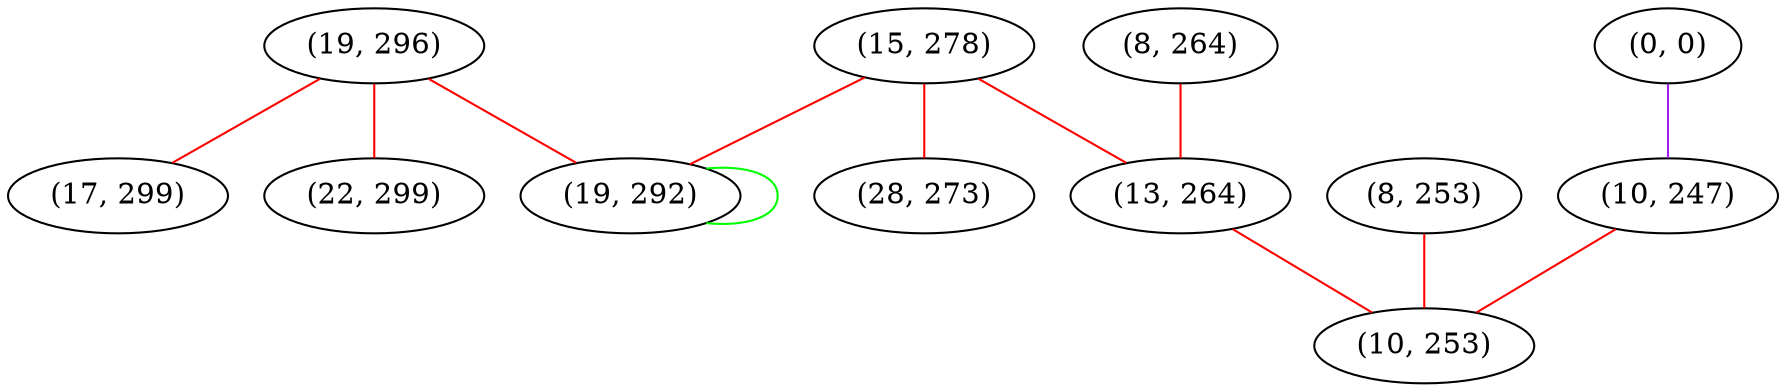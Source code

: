 graph "" {
"(19, 296)";
"(15, 278)";
"(0, 0)";
"(28, 273)";
"(17, 299)";
"(19, 292)";
"(22, 299)";
"(8, 264)";
"(8, 253)";
"(13, 264)";
"(10, 247)";
"(10, 253)";
"(19, 296)" -- "(22, 299)"  [color=red, key=0, weight=1];
"(19, 296)" -- "(17, 299)"  [color=red, key=0, weight=1];
"(19, 296)" -- "(19, 292)"  [color=red, key=0, weight=1];
"(15, 278)" -- "(28, 273)"  [color=red, key=0, weight=1];
"(15, 278)" -- "(19, 292)"  [color=red, key=0, weight=1];
"(15, 278)" -- "(13, 264)"  [color=red, key=0, weight=1];
"(0, 0)" -- "(10, 247)"  [color=purple, key=0, weight=4];
"(19, 292)" -- "(19, 292)"  [color=green, key=0, weight=2];
"(8, 264)" -- "(13, 264)"  [color=red, key=0, weight=1];
"(8, 253)" -- "(10, 253)"  [color=red, key=0, weight=1];
"(13, 264)" -- "(10, 253)"  [color=red, key=0, weight=1];
"(10, 247)" -- "(10, 253)"  [color=red, key=0, weight=1];
}
